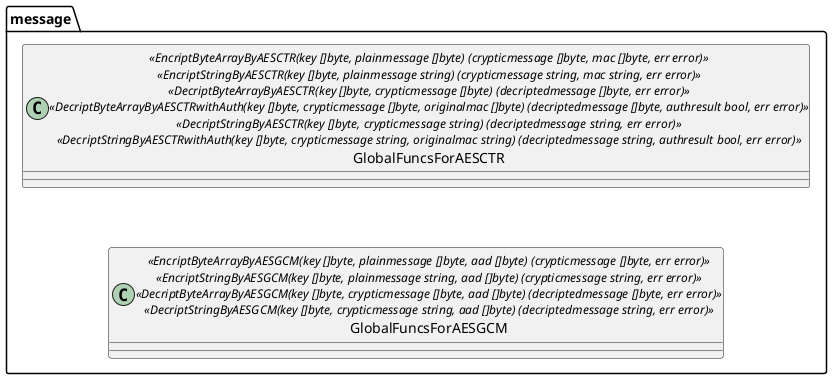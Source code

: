 @startuml
namespace message {
    class GlobalFuncsForAESCTR <<EncriptByteArrayByAESCTR(key []byte, plainmessage []byte) (crypticmessage []byte, mac []byte, err error)>> \
                               <<EncriptStringByAESCTR(key []byte, plainmessage string) (crypticmessage string, mac string, err error)>> \
                               <<DecriptByteArrayByAESCTR(key []byte, crypticmessage []byte) (decriptedmessage []byte, err error)>> \
                               <<DecriptByteArrayByAESCTRwithAuth(key []byte, crypticmessage []byte, originalmac []byte) (decriptedmessage []byte, authresult bool, err error)>> \
                               <<DecriptStringByAESCTR(key []byte, crypticmessage string) (decriptedmessage string, err error)>> \
                               <<DecriptStringByAESCTRwithAuth(key []byte, crypticmessage string, originalmac string) (decriptedmessage string, authresult bool, err error)>>
    class GlobalFuncsForAESGCM <<EncriptByteArrayByAESGCM(key []byte, plainmessage []byte, aad []byte) (crypticmessage []byte, err error)>> \
                               <<EncriptStringByAESGCM(key []byte, plainmessage string, aad []byte) (crypticmessage string, err error)>> \
                               <<DecriptByteArrayByAESGCM(key []byte, crypticmessage []byte, aad []byte) (decriptedmessage []byte, err error)>> \
                               <<DecriptStringByAESGCM(key []byte, crypticmessage string, aad []byte) (decriptedmessage string, err error)>>
    GlobalFuncsForAESCTR -[hidden]- GlobalFuncsForAESGCM
}


@enduml
